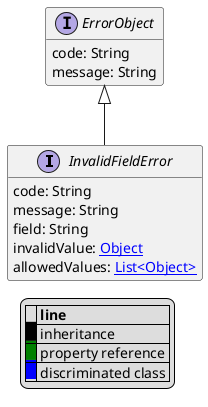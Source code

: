 @startuml

hide empty fields
hide empty methods
legend
|= |= line |
|<back:black>   </back>| inheritance |
|<back:green>   </back>| property reference |
|<back:blue>   </back>| discriminated class |
endlegend
interface InvalidFieldError [[InvalidFieldError.svg]] extends ErrorObject {
    code: String
    message: String
    field: String
    invalidValue: [[Object.svg Object]]
    allowedValues: [[Object.svg List<Object>]]
}
interface ErrorObject [[ErrorObject.svg]]  {
    code: String
    message: String
}





@enduml
